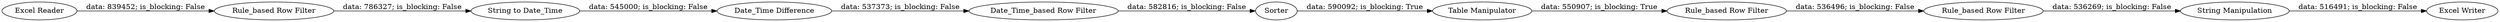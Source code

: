 digraph {
	"-7092084266638399217_18" [label="Rule_based Row Filter"]
	"-7092084266638399217_10" [label="Date_Time Difference"]
	"-7092084266638399217_11" [label="Date_Time_based Row Filter"]
	"-7092084266638399217_12" [label=Sorter]
	"-7092084266638399217_15" [label="String to Date_Time"]
	"-7092084266638399217_13" [label="Table Manipulator"]
	"-7092084266638399217_3" [label="Excel Reader"]
	"-7092084266638399217_19" [label="Excel Writer"]
	"-7092084266638399217_20" [label="String Manipulation"]
	"-7092084266638399217_21" [label="Rule_based Row Filter"]
	"-7092084266638399217_7" [label="Rule_based Row Filter"]
	"-7092084266638399217_7" -> "-7092084266638399217_15" [label="data: 786327; is_blocking: False"]
	"-7092084266638399217_12" -> "-7092084266638399217_13" [label="data: 590092; is_blocking: True"]
	"-7092084266638399217_13" -> "-7092084266638399217_18" [label="data: 550907; is_blocking: True"]
	"-7092084266638399217_15" -> "-7092084266638399217_10" [label="data: 545000; is_blocking: False"]
	"-7092084266638399217_3" -> "-7092084266638399217_7" [label="data: 839452; is_blocking: False"]
	"-7092084266638399217_11" -> "-7092084266638399217_12" [label="data: 582816; is_blocking: False"]
	"-7092084266638399217_20" -> "-7092084266638399217_19" [label="data: 516491; is_blocking: False"]
	"-7092084266638399217_21" -> "-7092084266638399217_20" [label="data: 536269; is_blocking: False"]
	"-7092084266638399217_10" -> "-7092084266638399217_11" [label="data: 537373; is_blocking: False"]
	"-7092084266638399217_18" -> "-7092084266638399217_21" [label="data: 536496; is_blocking: False"]
	rankdir=LR
}
